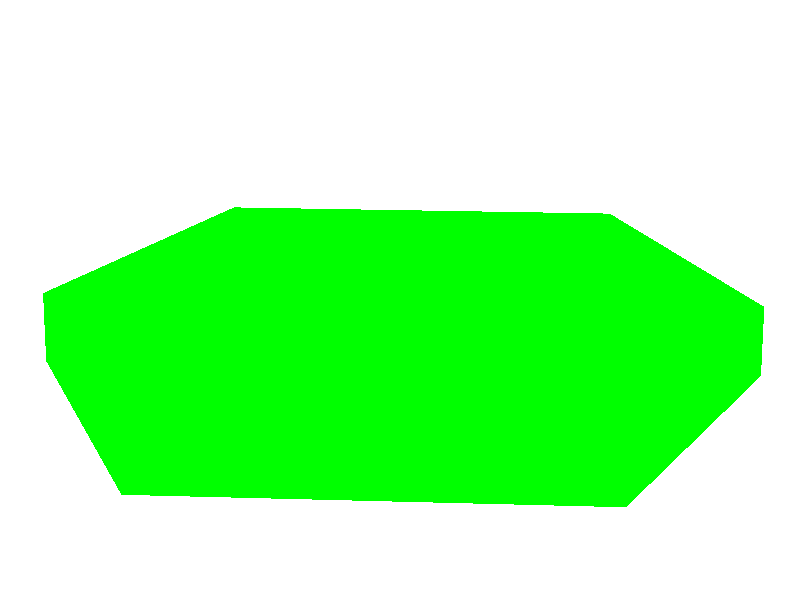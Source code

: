 #include "colors.inc"
  background{White}
  camera {
    angle 20
    location <2, 10, -30>
    look_at <0, 1, 0>
  }
  light_source { <20, 20, -20> color White }
  prism {
    linear_sweep
    linear_spline
    0, // sweep the following shape from here ...
    1, // ... up through here
    7, // the number of points making up the shape ...
    <3,5>, <-3,5>, <-5,0>, <-3,-5>, <3, -5>, <5,0>, <3,5>
    pigment { Green }
  }

